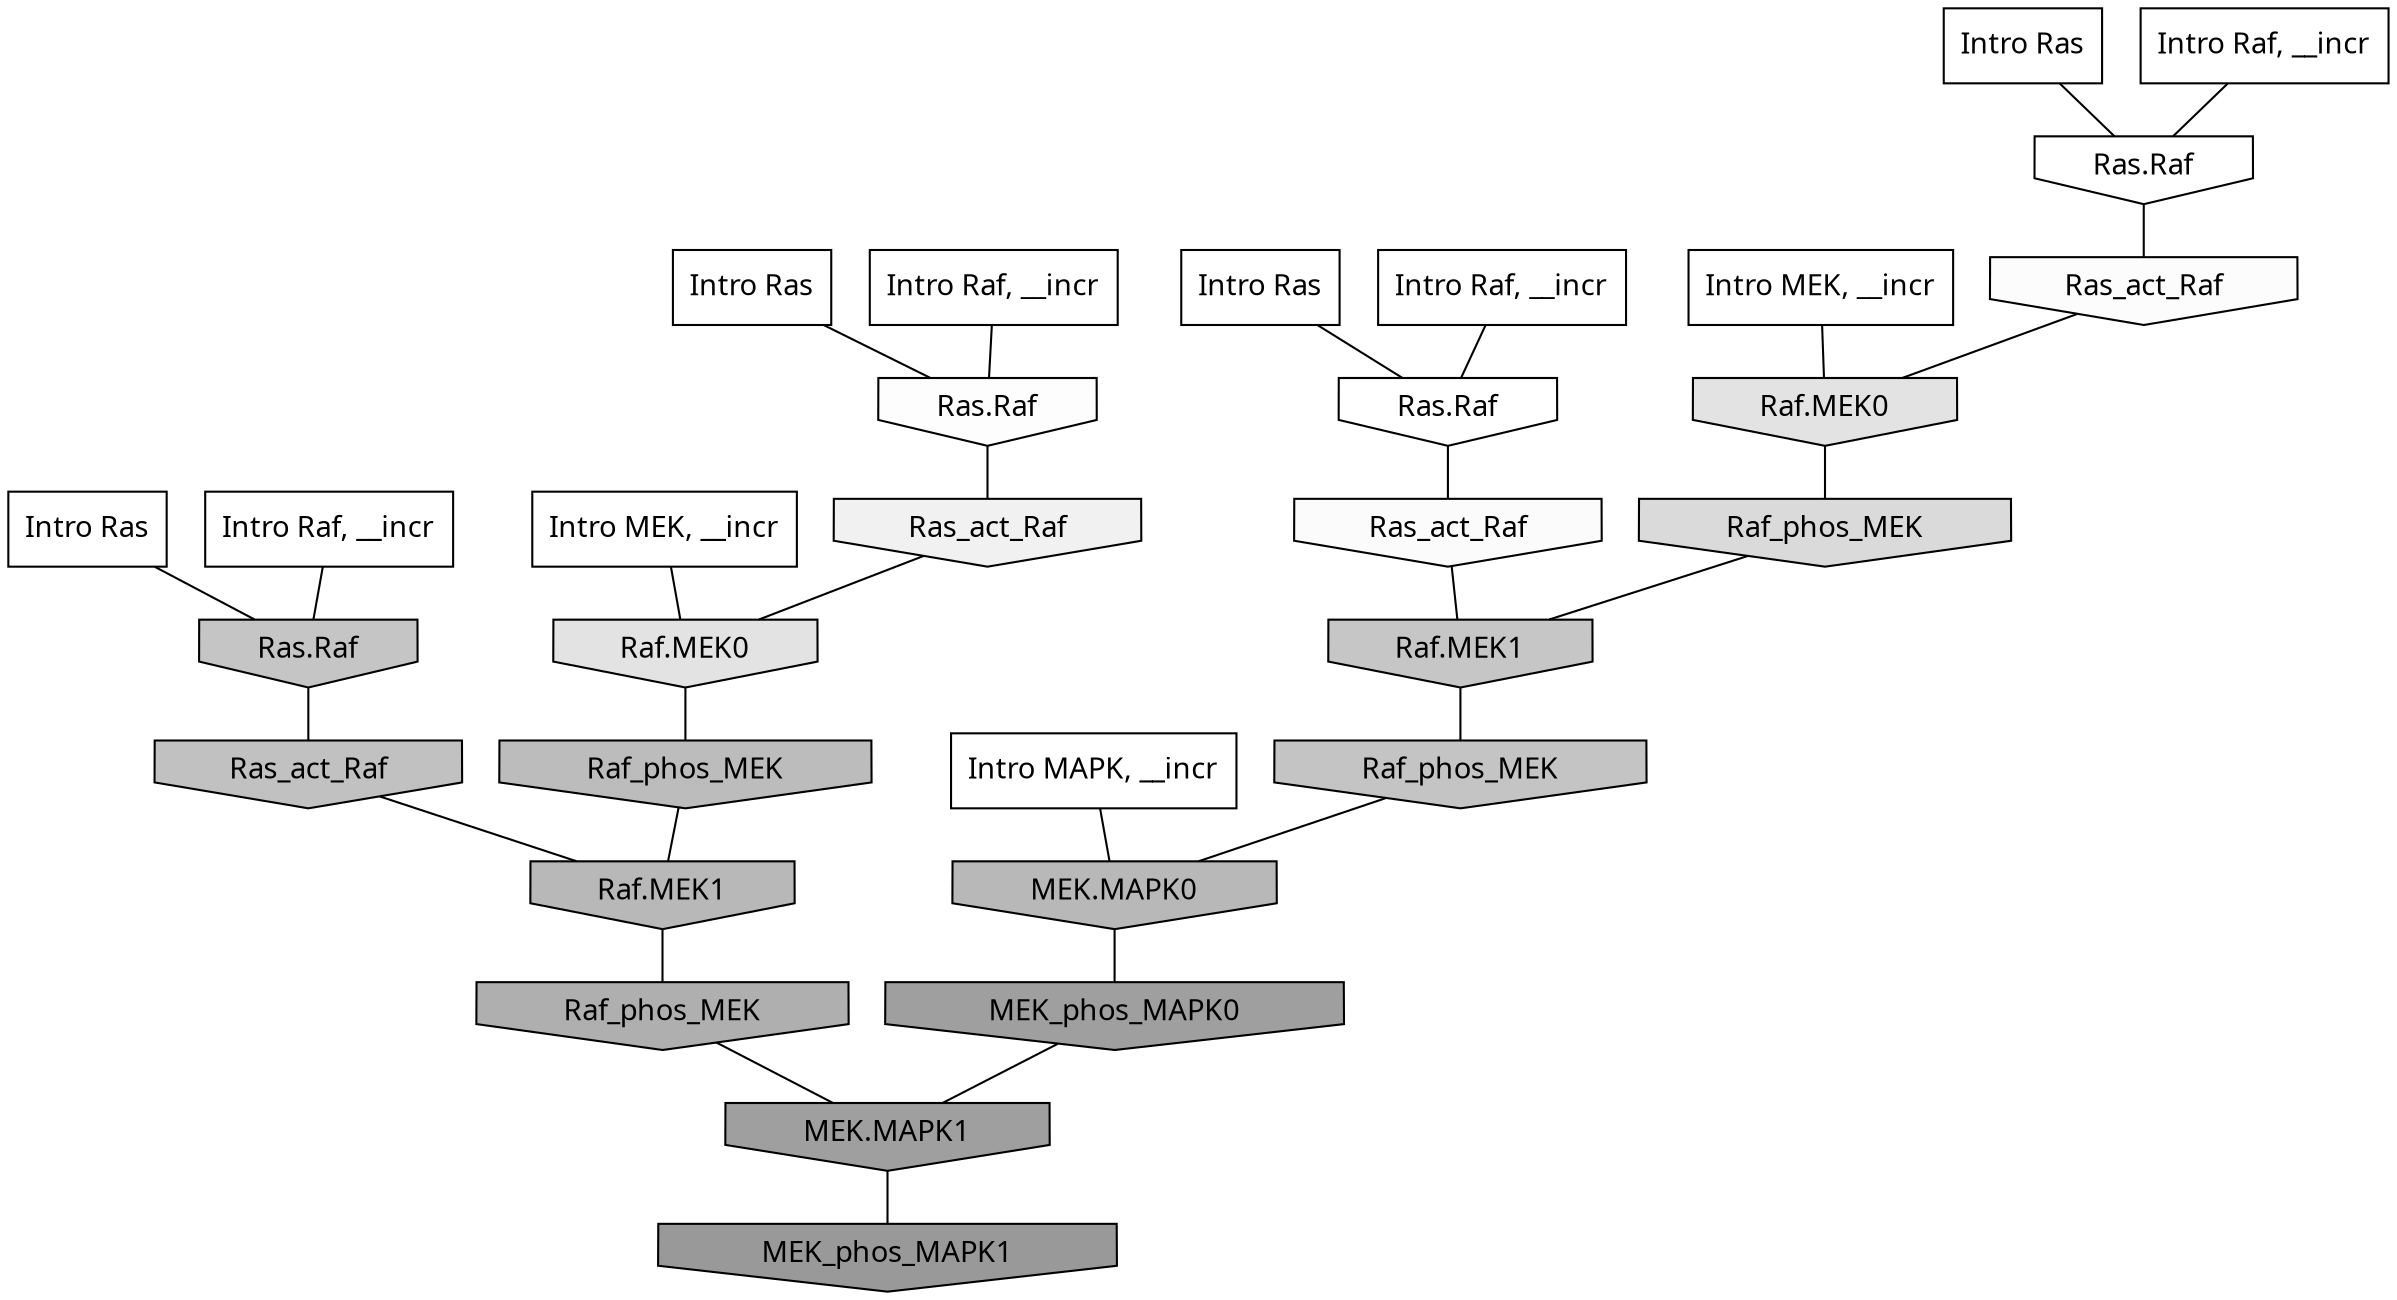 digraph G{
  rankdir="TB";
  ranksep=0.30;
  node [fontname="CMU Serif"];
  edge [fontname="CMU Serif"];
  
  8 [label="Intro Ras", shape=rectangle, style=filled, fillcolor="0.000 0.000 1.000"]
  
  13 [label="Intro Ras", shape=rectangle, style=filled, fillcolor="0.000 0.000 1.000"]
  
  19 [label="Intro Ras", shape=rectangle, style=filled, fillcolor="0.000 0.000 1.000"]
  
  21 [label="Intro Ras", shape=rectangle, style=filled, fillcolor="0.000 0.000 1.000"]
  
  112 [label="Intro Raf, __incr", shape=rectangle, style=filled, fillcolor="0.000 0.000 1.000"]
  
  227 [label="Intro Raf, __incr", shape=rectangle, style=filled, fillcolor="0.000 0.000 1.000"]
  
  298 [label="Intro Raf, __incr", shape=rectangle, style=filled, fillcolor="0.000 0.000 1.000"]
  
  841 [label="Intro Raf, __incr", shape=rectangle, style=filled, fillcolor="0.000 0.000 1.000"]
  
  1192 [label="Intro MEK, __incr", shape=rectangle, style=filled, fillcolor="0.000 0.000 1.000"]
  
  2006 [label="Intro MEK, __incr", shape=rectangle, style=filled, fillcolor="0.000 0.000 1.000"]
  
  2436 [label="Intro MAPK, __incr", shape=rectangle, style=filled, fillcolor="0.000 0.000 1.000"]
  
  3262 [label="Ras.Raf", shape=invhouse, style=filled, fillcolor="0.000 0.000 1.000"]
  
  3334 [label="Ras.Raf", shape=invhouse, style=filled, fillcolor="0.000 0.000 0.997"]
  
  3395 [label="Ras.Raf", shape=invhouse, style=filled, fillcolor="0.000 0.000 0.990"]
  
  3416 [label="Ras_act_Raf", shape=invhouse, style=filled, fillcolor="0.000 0.000 0.988"]
  
  3468 [label="Ras_act_Raf", shape=invhouse, style=filled, fillcolor="0.000 0.000 0.981"]
  
  3940 [label="Ras_act_Raf", shape=invhouse, style=filled, fillcolor="0.000 0.000 0.945"]
  
  5075 [label="Raf.MEK0", shape=invhouse, style=filled, fillcolor="0.000 0.000 0.888"]
  
  5080 [label="Raf.MEK0", shape=invhouse, style=filled, fillcolor="0.000 0.000 0.888"]
  
  5871 [label="Raf_phos_MEK", shape=invhouse, style=filled, fillcolor="0.000 0.000 0.854"]
  
  8684 [label="Raf.MEK1", shape=invhouse, style=filled, fillcolor="0.000 0.000 0.776"]
  
  8909 [label="Ras.Raf", shape=invhouse, style=filled, fillcolor="0.000 0.000 0.771"]
  
  9116 [label="Raf_phos_MEK", shape=invhouse, style=filled, fillcolor="0.000 0.000 0.766"]
  
  9659 [label="Ras_act_Raf", shape=invhouse, style=filled, fillcolor="0.000 0.000 0.757"]
  
  11009 [label="Raf_phos_MEK", shape=invhouse, style=filled, fillcolor="0.000 0.000 0.735"]
  
  11939 [label="Raf.MEK1", shape=invhouse, style=filled, fillcolor="0.000 0.000 0.722"]
  
  11975 [label="MEK.MAPK0", shape=invhouse, style=filled, fillcolor="0.000 0.000 0.721"]
  
  15102 [label="Raf_phos_MEK", shape=invhouse, style=filled, fillcolor="0.000 0.000 0.685"]
  
  18136 [label="MEK_phos_MAPK0", shape=invhouse, style=filled, fillcolor="0.000 0.000 0.622"]
  
  18137 [label="MEK.MAPK1", shape=invhouse, style=filled, fillcolor="0.000 0.000 0.622"]
  
  18825 [label="MEK_phos_MAPK1", shape=invhouse, style=filled, fillcolor="0.000 0.000 0.600"]
  
  
  18137 -> 18825 [dir=none, color="0.000 0.000 0.000"] 
  18136 -> 18137 [dir=none, color="0.000 0.000 0.000"] 
  15102 -> 18137 [dir=none, color="0.000 0.000 0.000"] 
  11975 -> 18136 [dir=none, color="0.000 0.000 0.000"] 
  11939 -> 15102 [dir=none, color="0.000 0.000 0.000"] 
  11009 -> 11939 [dir=none, color="0.000 0.000 0.000"] 
  9659 -> 11939 [dir=none, color="0.000 0.000 0.000"] 
  9116 -> 11975 [dir=none, color="0.000 0.000 0.000"] 
  8909 -> 9659 [dir=none, color="0.000 0.000 0.000"] 
  8684 -> 9116 [dir=none, color="0.000 0.000 0.000"] 
  5871 -> 8684 [dir=none, color="0.000 0.000 0.000"] 
  5080 -> 5871 [dir=none, color="0.000 0.000 0.000"] 
  5075 -> 11009 [dir=none, color="0.000 0.000 0.000"] 
  3940 -> 5075 [dir=none, color="0.000 0.000 0.000"] 
  3468 -> 8684 [dir=none, color="0.000 0.000 0.000"] 
  3416 -> 5080 [dir=none, color="0.000 0.000 0.000"] 
  3395 -> 3940 [dir=none, color="0.000 0.000 0.000"] 
  3334 -> 3468 [dir=none, color="0.000 0.000 0.000"] 
  3262 -> 3416 [dir=none, color="0.000 0.000 0.000"] 
  2436 -> 11975 [dir=none, color="0.000 0.000 0.000"] 
  2006 -> 5075 [dir=none, color="0.000 0.000 0.000"] 
  1192 -> 5080 [dir=none, color="0.000 0.000 0.000"] 
  841 -> 3395 [dir=none, color="0.000 0.000 0.000"] 
  298 -> 3334 [dir=none, color="0.000 0.000 0.000"] 
  227 -> 8909 [dir=none, color="0.000 0.000 0.000"] 
  112 -> 3262 [dir=none, color="0.000 0.000 0.000"] 
  21 -> 3395 [dir=none, color="0.000 0.000 0.000"] 
  19 -> 3262 [dir=none, color="0.000 0.000 0.000"] 
  13 -> 3334 [dir=none, color="0.000 0.000 0.000"] 
  8 -> 8909 [dir=none, color="0.000 0.000 0.000"] 
  
  }
